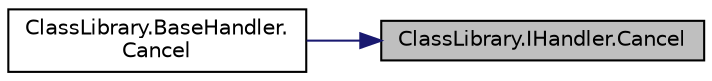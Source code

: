 digraph "ClassLibrary.IHandler.Cancel"
{
 // INTERACTIVE_SVG=YES
 // LATEX_PDF_SIZE
  edge [fontname="Helvetica",fontsize="10",labelfontname="Helvetica",labelfontsize="10"];
  node [fontname="Helvetica",fontsize="10",shape=record];
  rankdir="RL";
  Node1 [label="ClassLibrary.IHandler.Cancel",height=0.2,width=0.4,color="black", fillcolor="grey75", style="filled", fontcolor="black",tooltip="Retorna este \"handler\" al estado inicial y cancela el próximo \"handler\" si existe...."];
  Node1 -> Node2 [dir="back",color="midnightblue",fontsize="10",style="solid",fontname="Helvetica"];
  Node2 [label="ClassLibrary.BaseHandler.\lCancel",height=0.2,width=0.4,color="black", fillcolor="white", style="filled",URL="$classClassLibrary_1_1BaseHandler.html#ab8b72d154bb4048fefe8ba5c80023b81",tooltip="Retorna este \"handler\" al estado inicial. En los \"handler\" sin estado no hace nada...."];
}
